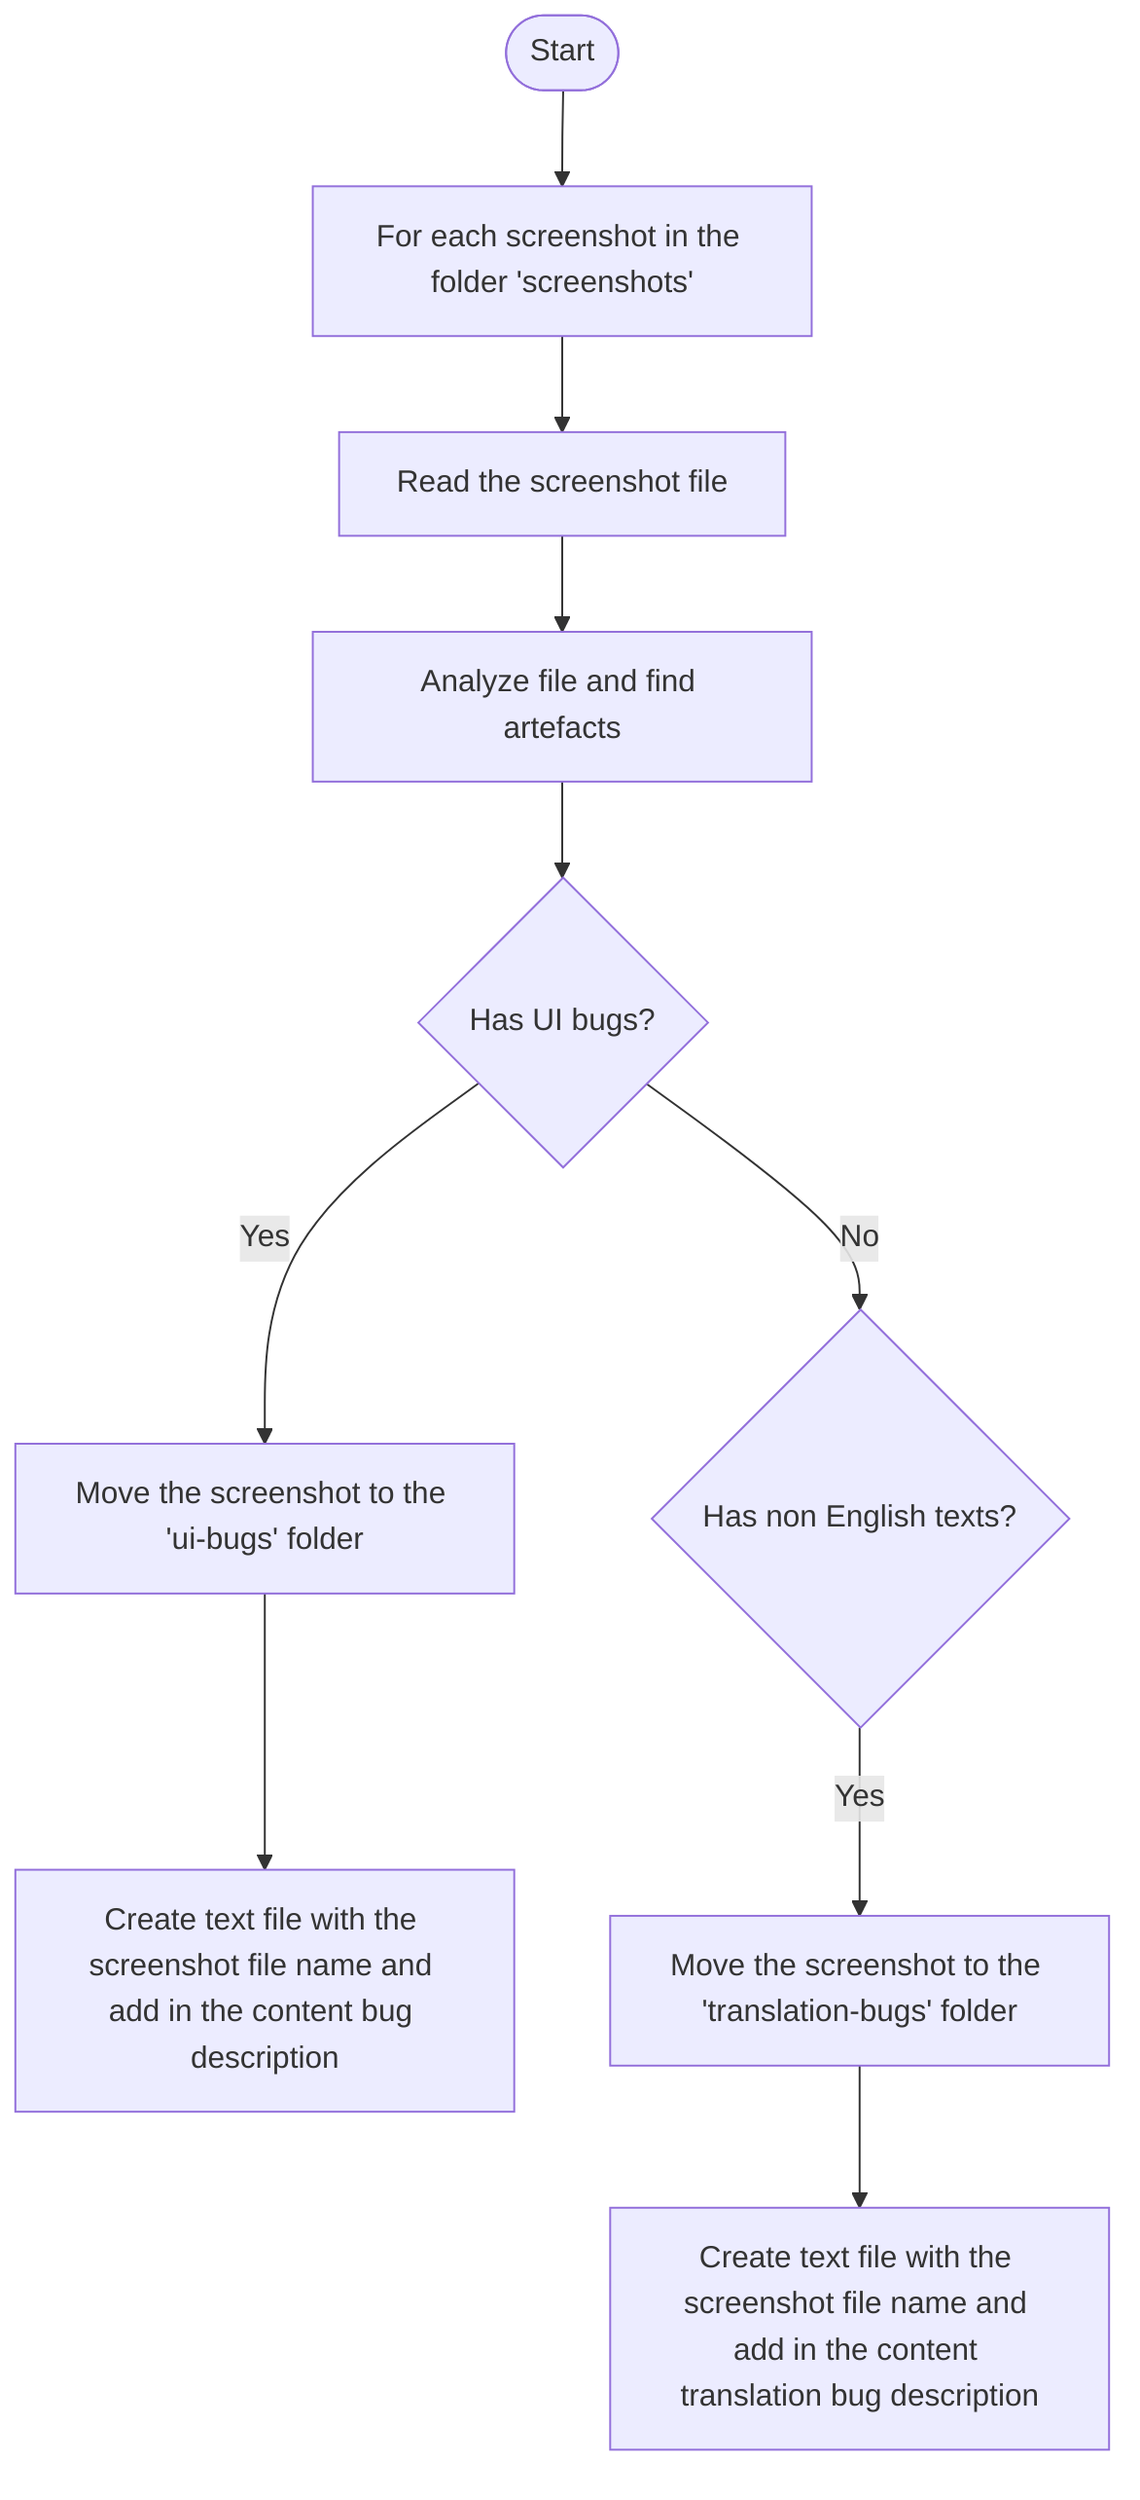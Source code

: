 flowchart TD
    A([Start]) --> B[For each screenshot in the folder 'screenshots']
    B --> C[Read the screenshot file]
    C --> D[Analyze file and find artefacts]
    D --> E{Has UI bugs?}
    E -- Yes --> F[Move the screenshot to the 'ui-bugs' folder]
    F --> G[Create text file with the screenshot file name and add in the content bug description]
    E -- No --> H{Has non English texts?}
    H -- Yes --> I[Move the screenshot to the 'translation-bugs' folder]
    I --> J[Create text file with the screenshot file name and add in the content translation bug description]